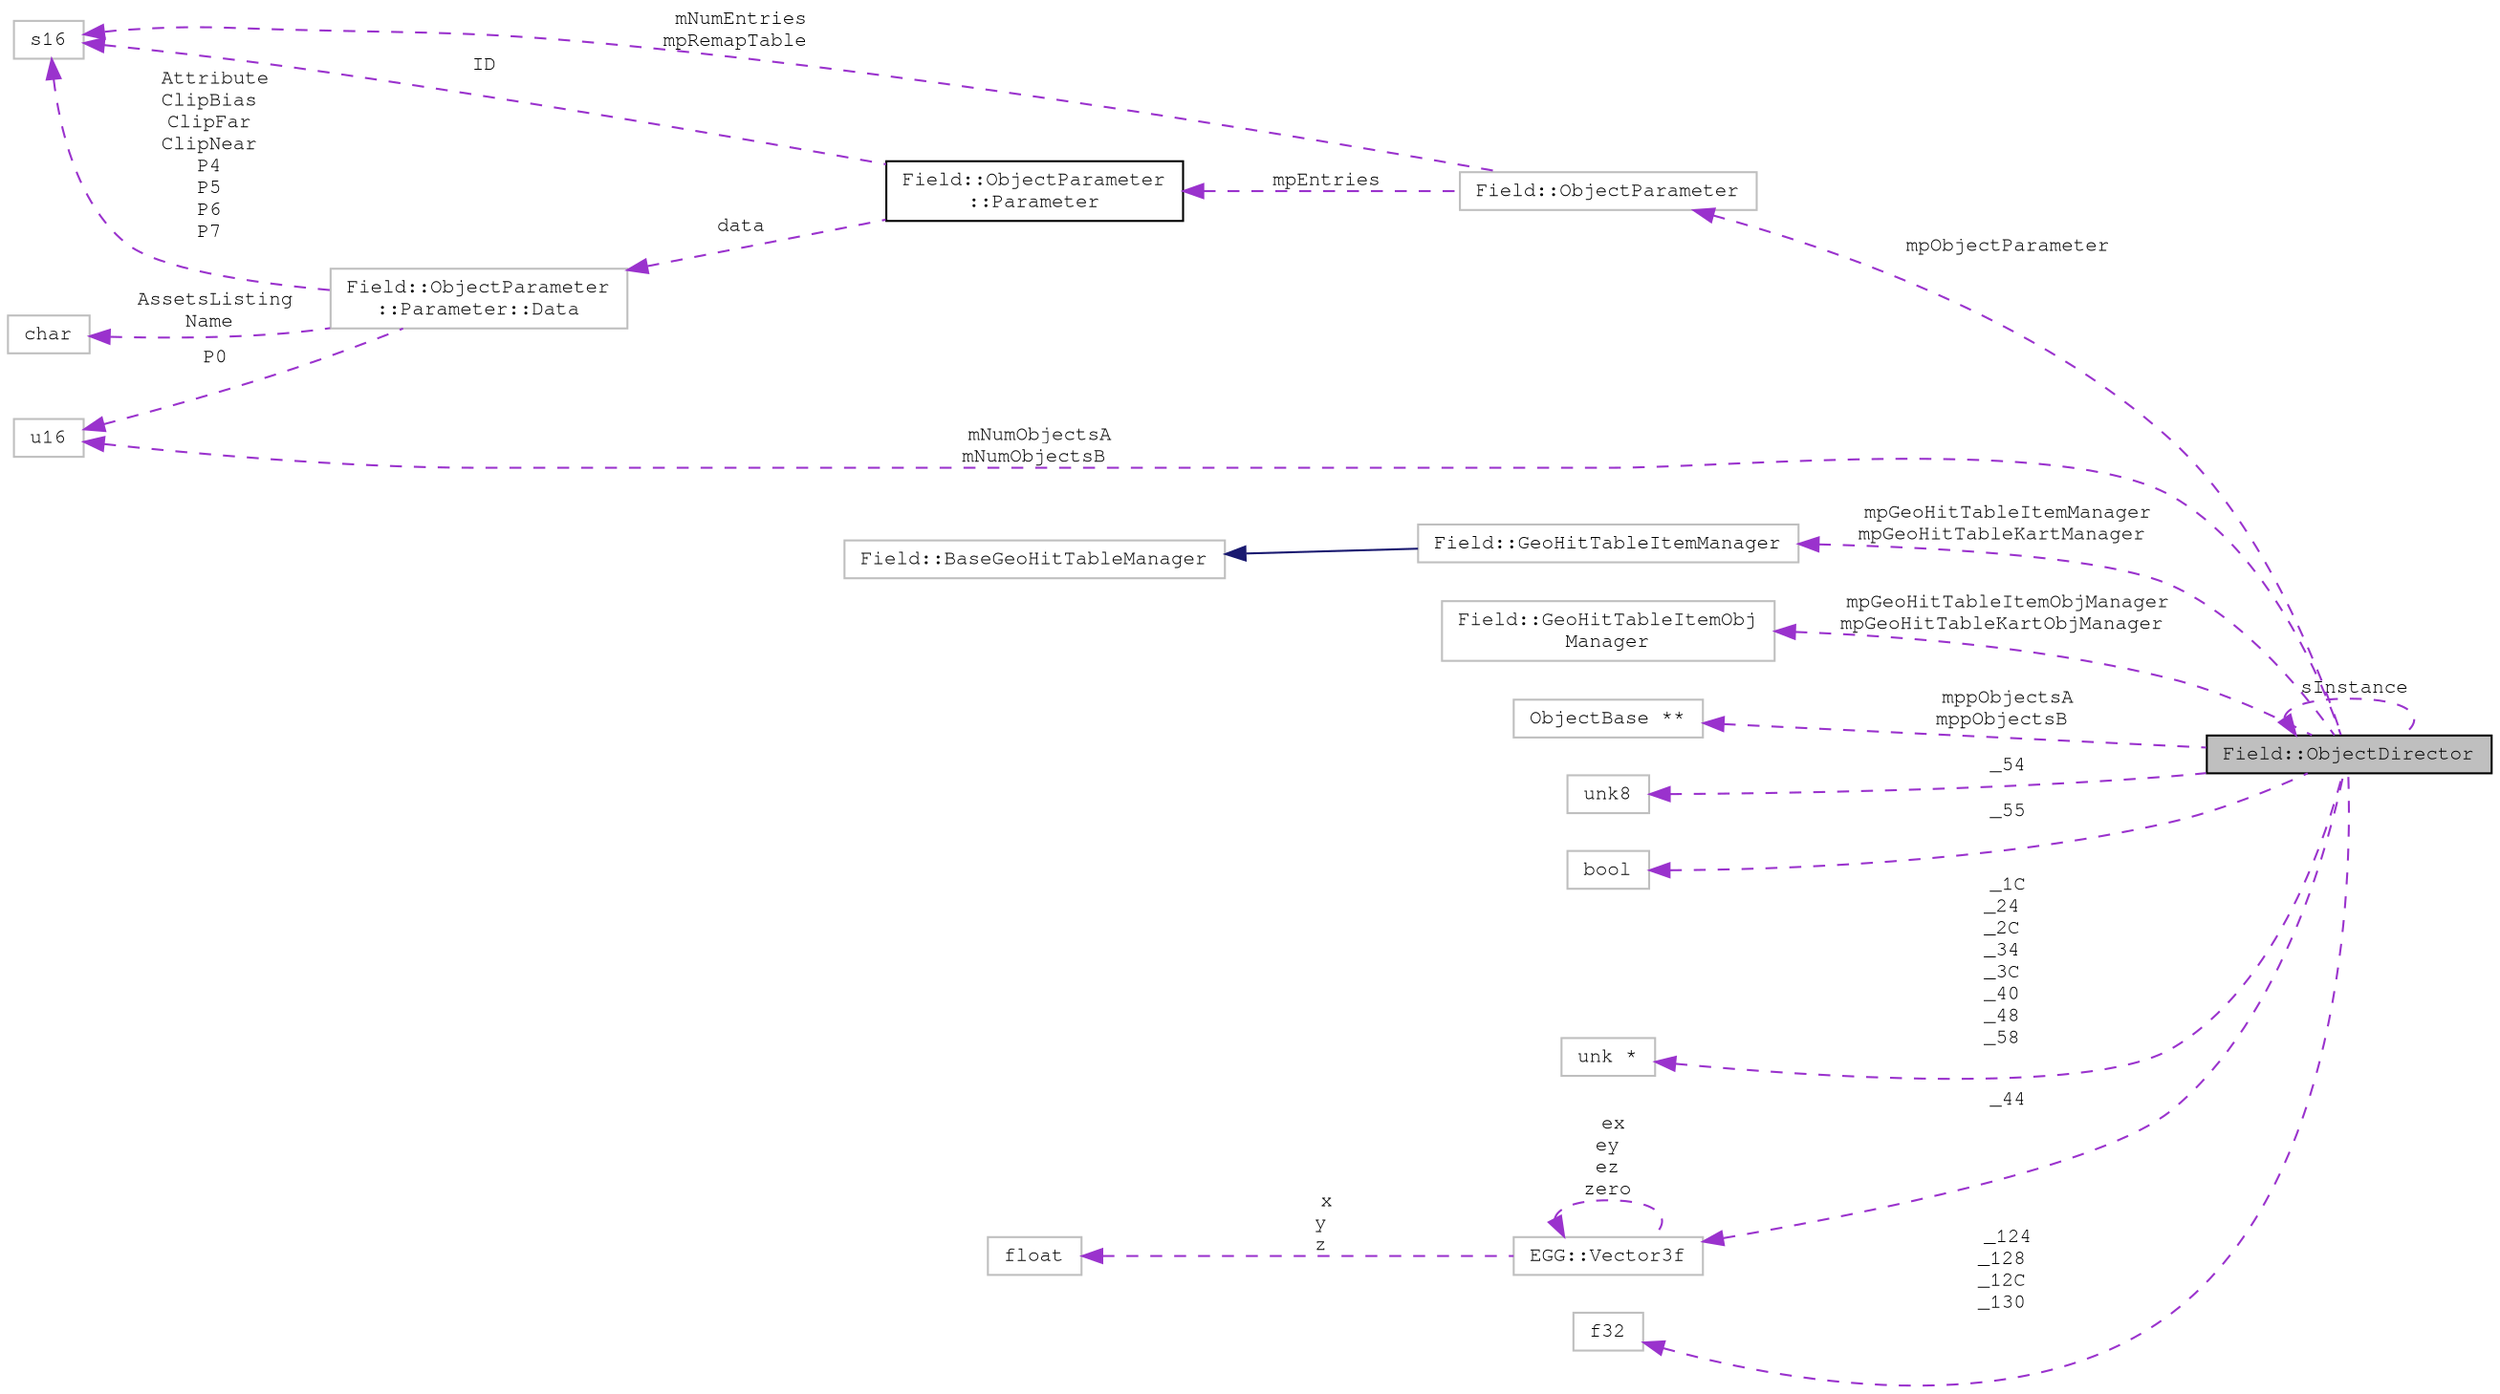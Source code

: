 digraph "Field::ObjectDirector"
{
 // LATEX_PDF_SIZE
  edge [fontname="FreeMono",fontsize="10",labelfontname="FreeMono",labelfontsize="10"];
  node [fontname="FreeMono",fontsize="10",shape=record];
  rankdir="LR";
  Node1 [label="Field::ObjectDirector",height=0.2,width=0.4,color="black", fillcolor="grey75", style="filled", fontcolor="black",tooltip=" "];
  Node1 -> Node1 [dir="back",color="darkorchid3",fontsize="10",style="dashed",label=" sInstance" ,fontname="FreeMono"];
  Node2 -> Node1 [dir="back",color="darkorchid3",fontsize="10",style="dashed",label=" mpObjectParameter" ,fontname="FreeMono"];
  Node2 [label="Field::ObjectParameter",height=0.2,width=0.4,color="grey75", fillcolor="white", style="filled",URL="$class_field_1_1_object_parameter.html",tooltip=" "];
  Node3 -> Node2 [dir="back",color="darkorchid3",fontsize="10",style="dashed",label=" mNumEntries\nmpRemapTable" ,fontname="FreeMono"];
  Node3 [label="s16",height=0.2,width=0.4,color="grey75", fillcolor="white", style="filled",tooltip=" "];
  Node4 -> Node2 [dir="back",color="darkorchid3",fontsize="10",style="dashed",label=" mpEntries" ,fontname="FreeMono"];
  Node4 [label="Field::ObjectParameter\l::Parameter",height=0.2,width=0.4,color="black", fillcolor="white", style="filled",URL="$class_field_1_1_object_parameter.html#struct_field_1_1_object_parameter_1_1_parameter",tooltip="sizeof=0x74"];
  Node3 -> Node4 [dir="back",color="darkorchid3",fontsize="10",style="dashed",label=" ID" ,fontname="FreeMono"];
  Node5 -> Node4 [dir="back",color="darkorchid3",fontsize="10",style="dashed",label=" data" ,fontname="FreeMono"];
  Node5 [label="Field::ObjectParameter\l::Parameter::Data",height=0.2,width=0.4,color="grey75", fillcolor="white", style="filled",URL="$class_field_1_1_object_parameter.html#struct_field_1_1_object_parameter_1_1_parameter_1_1_data",tooltip=" "];
  Node6 -> Node5 [dir="back",color="darkorchid3",fontsize="10",style="dashed",label=" AssetsListing\nName" ,fontname="FreeMono"];
  Node6 [label="char",height=0.2,width=0.4,color="grey75", fillcolor="white", style="filled",tooltip=" "];
  Node7 -> Node5 [dir="back",color="darkorchid3",fontsize="10",style="dashed",label=" P0" ,fontname="FreeMono"];
  Node7 [label="u16",height=0.2,width=0.4,color="grey75", fillcolor="white", style="filled",tooltip=" "];
  Node3 -> Node5 [dir="back",color="darkorchid3",fontsize="10",style="dashed",label=" Attribute\nClipBias\nClipFar\nClipNear\nP4\nP5\nP6\nP7" ,fontname="FreeMono"];
  Node8 -> Node1 [dir="back",color="darkorchid3",fontsize="10",style="dashed",label=" mpGeoHitTableItemManager\nmpGeoHitTableKartManager" ,fontname="FreeMono"];
  Node8 [label="Field::GeoHitTableItemManager",height=0.2,width=0.4,color="grey75", fillcolor="white", style="filled",URL="$class_field_1_1_geo_hit_table_item_manager.html",tooltip=" "];
  Node9 -> Node8 [dir="back",color="midnightblue",fontsize="10",style="solid",fontname="FreeMono"];
  Node9 [label="Field::BaseGeoHitTableManager",height=0.2,width=0.4,color="grey75", fillcolor="white", style="filled",URL="$class_field_1_1_base_geo_hit_table_manager.html",tooltip=" "];
  Node10 -> Node1 [dir="back",color="darkorchid3",fontsize="10",style="dashed",label=" mpGeoHitTableItemObjManager\nmpGeoHitTableKartObjManager" ,fontname="FreeMono"];
  Node10 [label="Field::GeoHitTableItemObj\lManager",height=0.2,width=0.4,color="grey75", fillcolor="white", style="filled",URL="$class_field_1_1_geo_hit_table_item_obj_manager.html",tooltip=" "];
  Node7 -> Node1 [dir="back",color="darkorchid3",fontsize="10",style="dashed",label=" mNumObjectsA\nmNumObjectsB" ,fontname="FreeMono"];
  Node11 -> Node1 [dir="back",color="darkorchid3",fontsize="10",style="dashed",label=" mppObjectsA\nmppObjectsB" ,fontname="FreeMono"];
  Node11 [label="ObjectBase **",height=0.2,width=0.4,color="grey75", fillcolor="white", style="filled",tooltip=" "];
  Node12 -> Node1 [dir="back",color="darkorchid3",fontsize="10",style="dashed",label=" _54" ,fontname="FreeMono"];
  Node12 [label="unk8",height=0.2,width=0.4,color="grey75", fillcolor="white", style="filled",tooltip=" "];
  Node13 -> Node1 [dir="back",color="darkorchid3",fontsize="10",style="dashed",label=" _55" ,fontname="FreeMono"];
  Node13 [label="bool",height=0.2,width=0.4,color="grey75", fillcolor="white", style="filled",tooltip=" "];
  Node14 -> Node1 [dir="back",color="darkorchid3",fontsize="10",style="dashed",label=" _1C\n_24\n_2C\n_34\n_3C\n_40\n_48\n_58" ,fontname="FreeMono"];
  Node14 [label="unk *",height=0.2,width=0.4,color="grey75", fillcolor="white", style="filled",tooltip=" "];
  Node15 -> Node1 [dir="back",color="darkorchid3",fontsize="10",style="dashed",label=" _44" ,fontname="FreeMono"];
  Node15 [label="EGG::Vector3f",height=0.2,width=0.4,color="grey75", fillcolor="white", style="filled",URL="$struct_e_g_g_1_1_vector3f.html",tooltip=" "];
  Node16 -> Node15 [dir="back",color="darkorchid3",fontsize="10",style="dashed",label=" x\ny\nz" ,fontname="FreeMono"];
  Node16 [label="float",height=0.2,width=0.4,color="grey75", fillcolor="white", style="filled",tooltip=" "];
  Node15 -> Node15 [dir="back",color="darkorchid3",fontsize="10",style="dashed",label=" ex\ney\nez\nzero" ,fontname="FreeMono"];
  Node17 -> Node1 [dir="back",color="darkorchid3",fontsize="10",style="dashed",label=" _124\n_128\n_12C\n_130" ,fontname="FreeMono"];
  Node17 [label="f32",height=0.2,width=0.4,color="grey75", fillcolor="white", style="filled",tooltip=" "];
}
